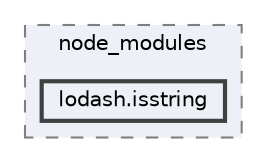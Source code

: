 digraph "C:/Users/arisc/OneDrive/Documents/GitHub/FINAL/EcoEats-Project/node_modules/lodash.isstring"
{
 // LATEX_PDF_SIZE
  bgcolor="transparent";
  edge [fontname=Helvetica,fontsize=10,labelfontname=Helvetica,labelfontsize=10];
  node [fontname=Helvetica,fontsize=10,shape=box,height=0.2,width=0.4];
  compound=true
  subgraph clusterdir_5091f2b68170d33f954320199e2fed0a {
    graph [ bgcolor="#edf0f7", pencolor="grey50", label="node_modules", fontname=Helvetica,fontsize=10 style="filled,dashed", URL="dir_5091f2b68170d33f954320199e2fed0a.html",tooltip=""]
  dir_bc27929899502a0da51642bb90eda673 [label="lodash.isstring", fillcolor="#edf0f7", color="grey25", style="filled,bold", URL="dir_bc27929899502a0da51642bb90eda673.html",tooltip=""];
  }
}
